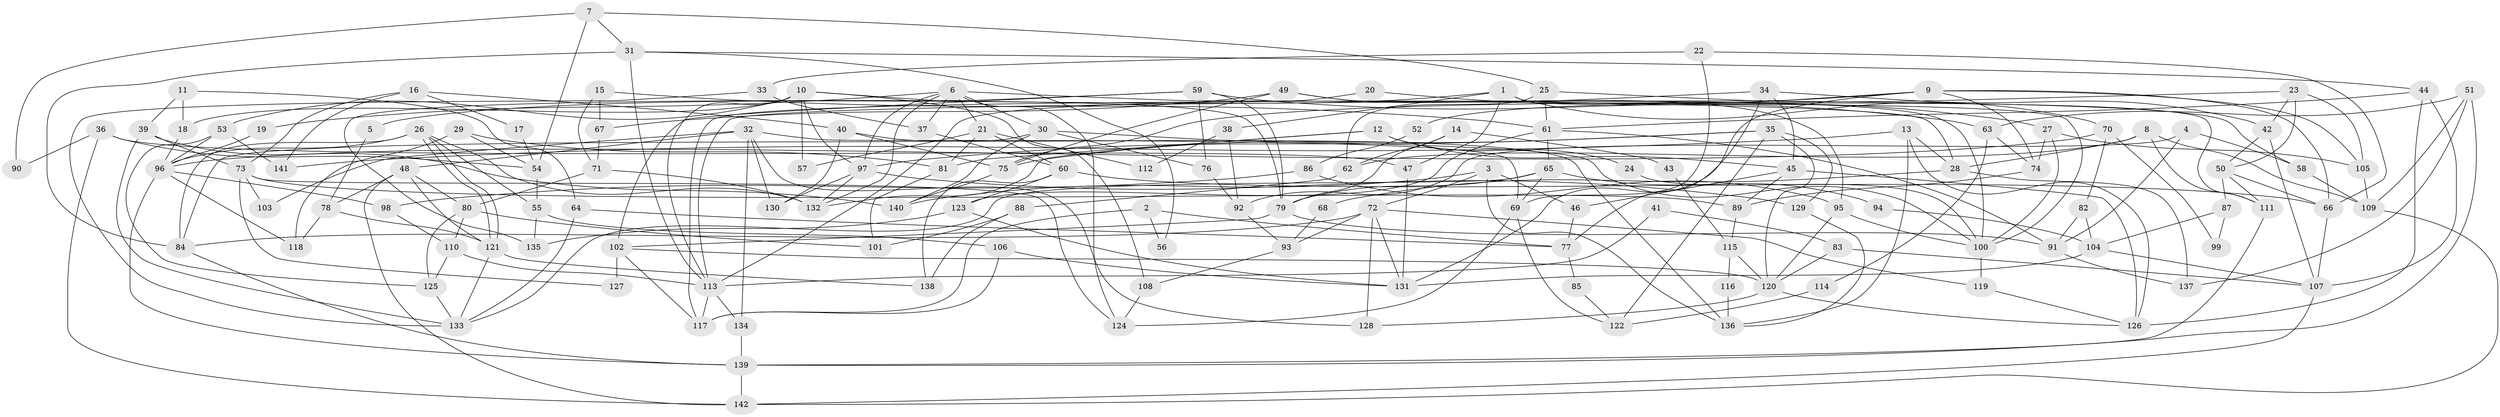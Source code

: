 // coarse degree distribution, {7: 0.08080808080808081, 3: 0.18181818181818182, 4: 0.23232323232323232, 2: 0.18181818181818182, 13: 0.010101010101010102, 6: 0.06060606060606061, 5: 0.1414141414141414, 11: 0.020202020202020204, 9: 0.020202020202020204, 10: 0.020202020202020204, 8: 0.04040404040404041, 15: 0.010101010101010102}
// Generated by graph-tools (version 1.1) at 2025/18/03/04/25 18:18:55]
// undirected, 142 vertices, 284 edges
graph export_dot {
graph [start="1"]
  node [color=gray90,style=filled];
  1;
  2;
  3;
  4;
  5;
  6;
  7;
  8;
  9;
  10;
  11;
  12;
  13;
  14;
  15;
  16;
  17;
  18;
  19;
  20;
  21;
  22;
  23;
  24;
  25;
  26;
  27;
  28;
  29;
  30;
  31;
  32;
  33;
  34;
  35;
  36;
  37;
  38;
  39;
  40;
  41;
  42;
  43;
  44;
  45;
  46;
  47;
  48;
  49;
  50;
  51;
  52;
  53;
  54;
  55;
  56;
  57;
  58;
  59;
  60;
  61;
  62;
  63;
  64;
  65;
  66;
  67;
  68;
  69;
  70;
  71;
  72;
  73;
  74;
  75;
  76;
  77;
  78;
  79;
  80;
  81;
  82;
  83;
  84;
  85;
  86;
  87;
  88;
  89;
  90;
  91;
  92;
  93;
  94;
  95;
  96;
  97;
  98;
  99;
  100;
  101;
  102;
  103;
  104;
  105;
  106;
  107;
  108;
  109;
  110;
  111;
  112;
  113;
  114;
  115;
  116;
  117;
  118;
  119;
  120;
  121;
  122;
  123;
  124;
  125;
  126;
  127;
  128;
  129;
  130;
  131;
  132;
  133;
  134;
  135;
  136;
  137;
  138;
  139;
  140;
  141;
  142;
  1 -- 111;
  1 -- 70;
  1 -- 5;
  1 -- 38;
  1 -- 47;
  1 -- 100;
  2 -- 77;
  2 -- 117;
  2 -- 56;
  3 -- 72;
  3 -- 140;
  3 -- 46;
  3 -- 136;
  4 -- 92;
  4 -- 58;
  4 -- 91;
  5 -- 78;
  6 -- 37;
  6 -- 97;
  6 -- 19;
  6 -- 21;
  6 -- 28;
  6 -- 30;
  6 -- 124;
  6 -- 132;
  7 -- 54;
  7 -- 31;
  7 -- 25;
  7 -- 90;
  8 -- 28;
  8 -- 109;
  8 -- 62;
  8 -- 111;
  9 -- 113;
  9 -- 105;
  9 -- 52;
  9 -- 66;
  9 -- 74;
  9 -- 131;
  10 -- 53;
  10 -- 97;
  10 -- 18;
  10 -- 57;
  10 -- 79;
  10 -- 108;
  10 -- 113;
  11 -- 64;
  11 -- 18;
  11 -- 39;
  12 -- 132;
  12 -- 81;
  12 -- 24;
  12 -- 45;
  13 -- 126;
  13 -- 136;
  13 -- 28;
  13 -- 141;
  14 -- 79;
  14 -- 62;
  14 -- 43;
  15 -- 67;
  15 -- 61;
  15 -- 71;
  16 -- 40;
  16 -- 141;
  16 -- 17;
  16 -- 73;
  17 -- 54;
  18 -- 96;
  19 -- 96;
  20 -- 27;
  20 -- 117;
  21 -- 60;
  21 -- 57;
  21 -- 81;
  21 -- 112;
  22 -- 66;
  22 -- 69;
  22 -- 33;
  23 -- 50;
  23 -- 42;
  23 -- 75;
  23 -- 105;
  24 -- 100;
  25 -- 61;
  25 -- 58;
  25 -- 62;
  26 -- 121;
  26 -- 121;
  26 -- 84;
  26 -- 55;
  26 -- 96;
  26 -- 132;
  27 -- 100;
  27 -- 74;
  27 -- 105;
  28 -- 68;
  28 -- 137;
  29 -- 81;
  29 -- 54;
  29 -- 118;
  30 -- 84;
  30 -- 76;
  30 -- 100;
  30 -- 140;
  31 -- 44;
  31 -- 113;
  31 -- 56;
  31 -- 84;
  32 -- 69;
  32 -- 48;
  32 -- 103;
  32 -- 128;
  32 -- 130;
  32 -- 134;
  33 -- 133;
  33 -- 37;
  34 -- 113;
  34 -- 45;
  34 -- 42;
  34 -- 77;
  35 -- 97;
  35 -- 75;
  35 -- 120;
  35 -- 122;
  35 -- 129;
  36 -- 142;
  36 -- 47;
  36 -- 54;
  36 -- 90;
  37 -- 60;
  38 -- 92;
  38 -- 112;
  39 -- 140;
  39 -- 73;
  39 -- 133;
  40 -- 130;
  40 -- 75;
  40 -- 136;
  41 -- 113;
  41 -- 83;
  42 -- 107;
  42 -- 50;
  43 -- 115;
  44 -- 61;
  44 -- 126;
  44 -- 107;
  45 -- 89;
  45 -- 46;
  45 -- 126;
  46 -- 77;
  47 -- 131;
  48 -- 78;
  48 -- 121;
  48 -- 80;
  48 -- 142;
  49 -- 95;
  49 -- 100;
  49 -- 67;
  49 -- 75;
  50 -- 66;
  50 -- 87;
  50 -- 111;
  51 -- 109;
  51 -- 137;
  51 -- 63;
  51 -- 139;
  52 -- 86;
  53 -- 125;
  53 -- 96;
  53 -- 141;
  54 -- 55;
  55 -- 106;
  55 -- 135;
  58 -- 109;
  59 -- 135;
  59 -- 102;
  59 -- 63;
  59 -- 76;
  59 -- 79;
  60 -- 123;
  60 -- 66;
  60 -- 138;
  61 -- 65;
  61 -- 91;
  61 -- 123;
  62 -- 88;
  63 -- 74;
  63 -- 114;
  64 -- 77;
  64 -- 133;
  65 -- 79;
  65 -- 133;
  65 -- 69;
  65 -- 94;
  66 -- 107;
  67 -- 71;
  68 -- 93;
  69 -- 124;
  69 -- 122;
  70 -- 82;
  70 -- 96;
  70 -- 99;
  71 -- 132;
  71 -- 80;
  72 -- 119;
  72 -- 84;
  72 -- 93;
  72 -- 128;
  72 -- 131;
  73 -- 89;
  73 -- 103;
  73 -- 124;
  73 -- 127;
  74 -- 89;
  75 -- 140;
  76 -- 92;
  77 -- 85;
  78 -- 118;
  78 -- 121;
  79 -- 91;
  79 -- 102;
  80 -- 101;
  80 -- 110;
  80 -- 125;
  81 -- 101;
  82 -- 104;
  82 -- 91;
  83 -- 107;
  83 -- 120;
  84 -- 139;
  85 -- 122;
  86 -- 98;
  86 -- 95;
  87 -- 104;
  87 -- 99;
  88 -- 138;
  88 -- 101;
  89 -- 115;
  91 -- 137;
  92 -- 93;
  93 -- 108;
  94 -- 104;
  95 -- 100;
  95 -- 120;
  96 -- 139;
  96 -- 98;
  96 -- 118;
  97 -- 129;
  97 -- 132;
  97 -- 130;
  98 -- 110;
  100 -- 119;
  102 -- 120;
  102 -- 117;
  102 -- 127;
  104 -- 131;
  104 -- 107;
  105 -- 109;
  106 -- 131;
  106 -- 117;
  107 -- 142;
  108 -- 124;
  109 -- 142;
  110 -- 113;
  110 -- 125;
  111 -- 139;
  113 -- 134;
  113 -- 117;
  114 -- 122;
  115 -- 120;
  115 -- 116;
  116 -- 136;
  119 -- 126;
  120 -- 128;
  120 -- 126;
  121 -- 133;
  121 -- 138;
  123 -- 131;
  123 -- 135;
  125 -- 133;
  129 -- 136;
  134 -- 139;
  139 -- 142;
}
